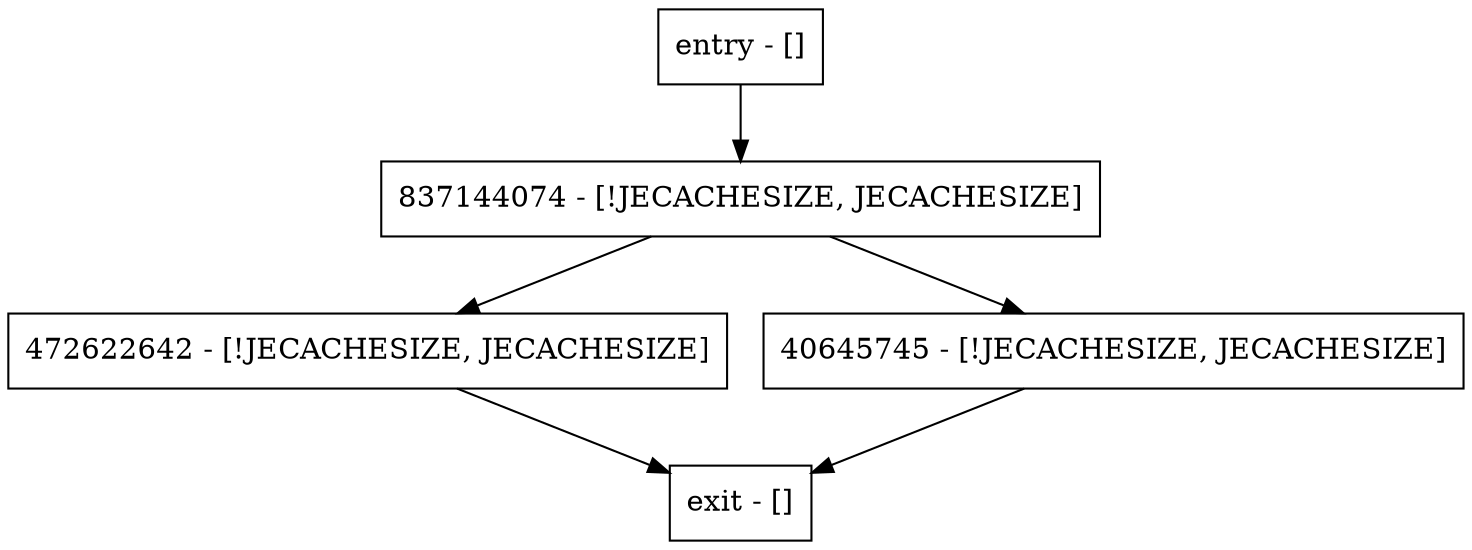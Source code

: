 digraph getExtraMemorySize {
node [shape=record];
entry [label="entry - []"];
exit [label="exit - []"];
472622642 [label="472622642 - [!JECACHESIZE, JECACHESIZE]"];
837144074 [label="837144074 - [!JECACHESIZE, JECACHESIZE]"];
40645745 [label="40645745 - [!JECACHESIZE, JECACHESIZE]"];
entry;
exit;
entry -> 837144074;
472622642 -> exit;
837144074 -> 472622642;
837144074 -> 40645745;
40645745 -> exit;
}
